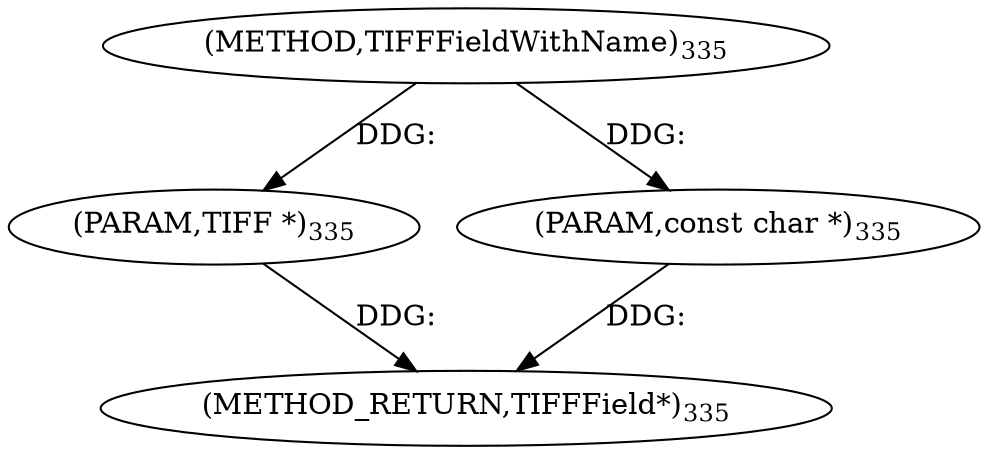 digraph "TIFFFieldWithName" {  
"8430" [label = <(METHOD,TIFFFieldWithName)<SUB>335</SUB>> ]
"8433" [label = <(METHOD_RETURN,TIFFField*)<SUB>335</SUB>> ]
"8431" [label = <(PARAM,TIFF *)<SUB>335</SUB>> ]
"8432" [label = <(PARAM,const char *)<SUB>335</SUB>> ]
  "8431" -> "8433"  [ label = "DDG: "] 
  "8432" -> "8433"  [ label = "DDG: "] 
  "8430" -> "8431"  [ label = "DDG: "] 
  "8430" -> "8432"  [ label = "DDG: "] 
}

